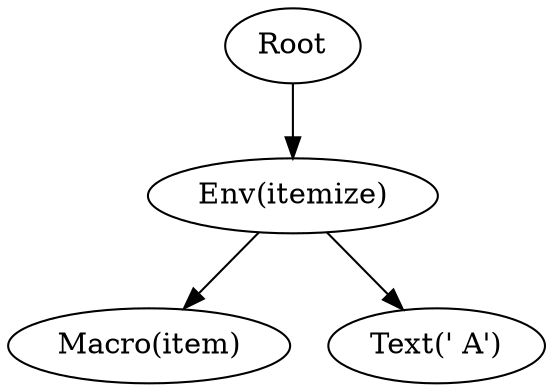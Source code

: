 /* Compile with 
  dot -Tsvg doc/source/graph_ex1.gv -o doc/source/images/graph_ex1.svg
*/
digraph G {
"Root" -> "Env(itemize)";
"Env(itemize)" -> "Macro(item)";
"Env(itemize)" -> "Text(' A')";
}

